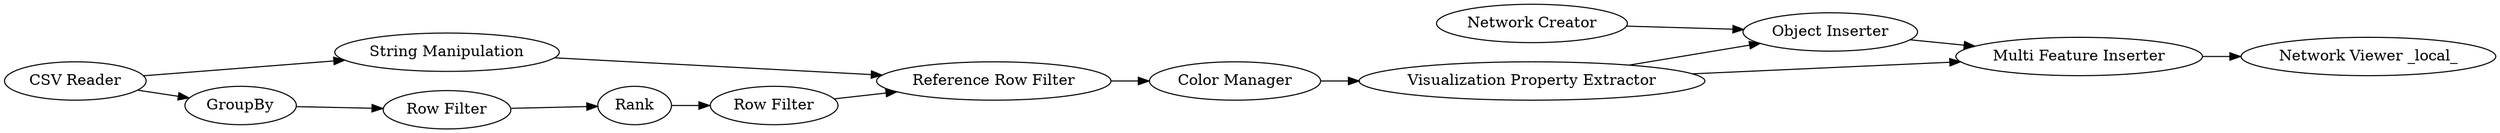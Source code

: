 digraph {
	7 -> 8
	6 -> 17
	18 -> 19
	4 -> 5
	8 -> 19
	3 -> 4
	16 -> 14
	18 -> 8
	16 -> 2
	5 -> 6
	17 -> 18
	2 -> 3
	14 -> 6
	19 -> 13
	5 [label="Row Filter"]
	16 [label="CSV Reader"]
	13 [label="Network Viewer _local_"]
	7 [label="Network Creator"]
	4 [label=Rank]
	18 [label="Visualization Property Extractor"]
	6 [label="Reference Row Filter"]
	8 [label="Object Inserter"]
	14 [label="String Manipulation"]
	17 [label="Color Manager"]
	3 [label="Row Filter"]
	2 [label=GroupBy]
	19 [label="Multi Feature Inserter"]
	rankdir=LR
}
